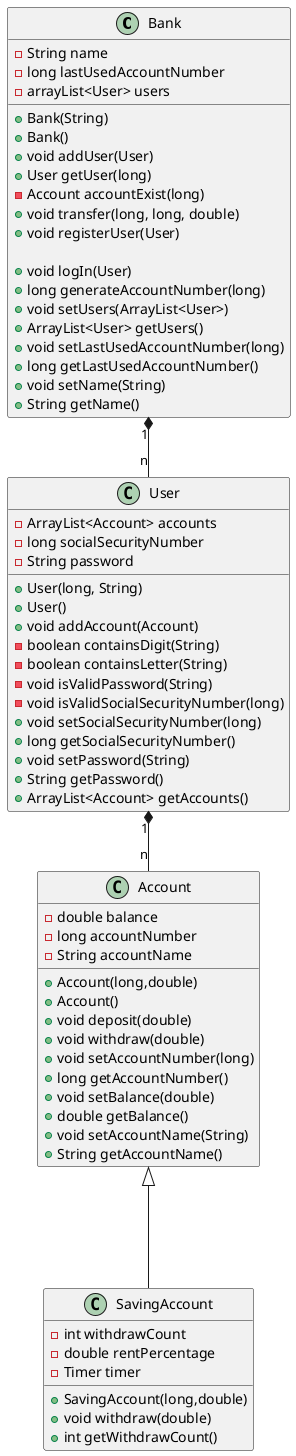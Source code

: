 @startuml class diagram 

class Bank {
  -String name
  -long lastUsedAccountNumber
  -arrayList<User> users

  +Bank(String)
  +Bank()
  +void addUser(User)
  +User getUser(long)
  -Account accountExist(long)
  +void transfer(long, long, double)
  +void registerUser(User)
  
  +void logIn(User)
  +long generateAccountNumber(long)
  +void setUsers(ArrayList<User>)
  +ArrayList<User> getUsers()
  +void setLastUsedAccountNumber(long)
  +long getLastUsedAccountNumber()
  +void setName(String)
  +String getName()
  
  
  
}

class User {
  -ArrayList<Account> accounts
  -long socialSecurityNumber
  -String password

  +User(long, String)
  +User()
  +void addAccount(Account)
  -boolean containsDigit(String)
  -boolean containsLetter(String)
  -void isValidPassword(String)
  -void isValidSocialSecurityNumber(long)
  +void setSocialSecurityNumber(long)
  +long getSocialSecurityNumber()
  +void setPassword(String)
  +String getPassword()
  +ArrayList<Account> getAccounts()

}

class Account {
  -double balance
  -long accountNumber
  -String accountName 
  +Account(long,double)
  +Account()
  +void deposit(double)
  +void withdraw(double)
  +void setAccountNumber(long)
  +long getAccountNumber()
  +void setBalance(double)
  +double getBalance()
  +void setAccountName(String)
  +String getAccountName() 
}

class SavingAccount {
   -int withdrawCount
   -double rentPercentage
   -Timer timer
   
   +SavingAccount(long,double)
   +void withdraw(double)
   +int getWithdrawCount()
}
User "1" *-- "n" Account
Bank "1" *-- "n" User
Account <|--- SavingAccount
@enduml
